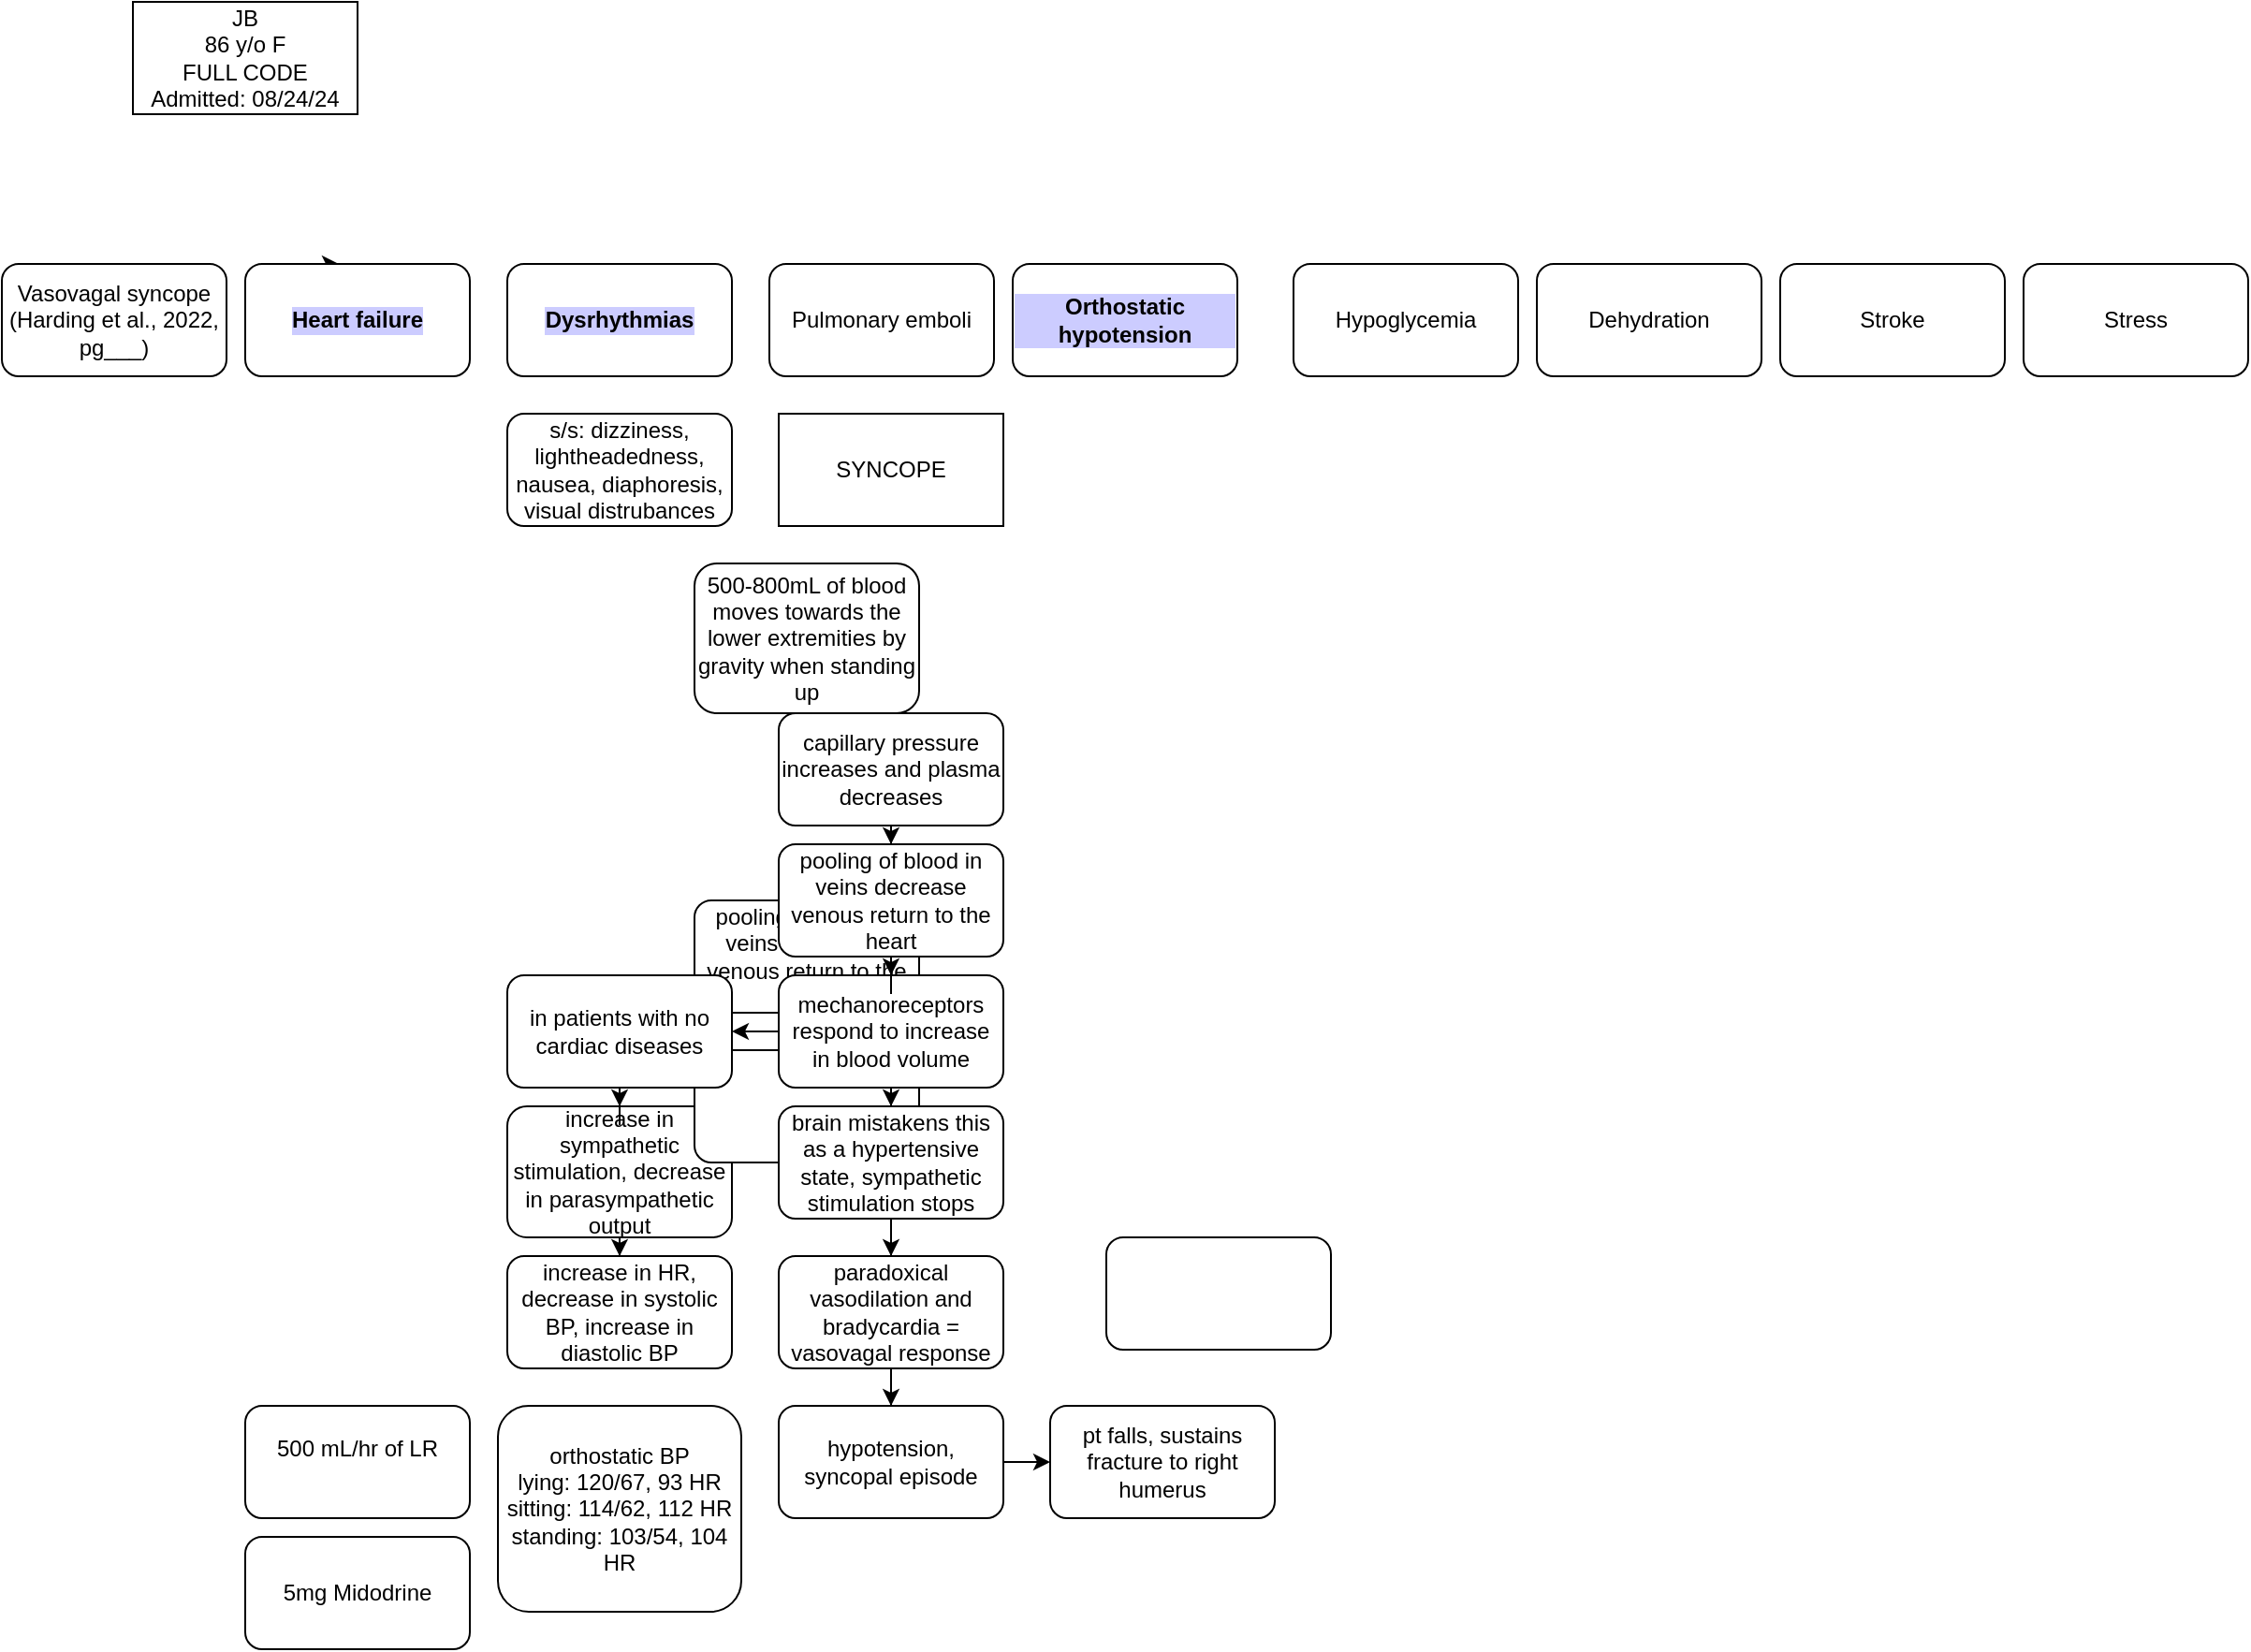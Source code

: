 <mxfile version="24.7.8">
  <diagram name="Page-1" id="JwKQs30fpyQAU54tK5lM">
    <mxGraphModel dx="1357" dy="881" grid="1" gridSize="10" guides="1" tooltips="1" connect="1" arrows="1" fold="1" page="1" pageScale="1" pageWidth="850" pageHeight="1100" math="0" shadow="0">
      <root>
        <mxCell id="0" />
        <mxCell id="1" parent="0" />
        <mxCell id="rDe-ku0naCSiRZYIw7cr-1" value="JB&lt;div&gt;86 y/o F&lt;/div&gt;&lt;div&gt;FULL CODE&lt;/div&gt;&lt;div&gt;Admitted: 08/24/24&lt;/div&gt;" style="rounded=0;whiteSpace=wrap;html=1;" parent="1" vertex="1">
          <mxGeometry x="80" y="40" width="120" height="60" as="geometry" />
        </mxCell>
        <mxCell id="rDe-ku0naCSiRZYIw7cr-2" value="SYNCOPE" style="rounded=0;whiteSpace=wrap;html=1;" parent="1" vertex="1">
          <mxGeometry x="425" y="260" width="120" height="60" as="geometry" />
        </mxCell>
        <mxCell id="rDe-ku0naCSiRZYIw7cr-3" value="Vasovagal syncope&lt;div&gt;(Harding et al., 2022, pg___)&lt;/div&gt;" style="rounded=1;whiteSpace=wrap;html=1;" parent="1" vertex="1">
          <mxGeometry x="10" y="180" width="120" height="60" as="geometry" />
        </mxCell>
        <mxCell id="rDe-ku0naCSiRZYIw7cr-7" style="edgeStyle=orthogonalEdgeStyle;rounded=0;orthogonalLoop=1;jettySize=auto;html=1;exitX=0.25;exitY=0;exitDx=0;exitDy=0;" parent="1" source="rDe-ku0naCSiRZYIw7cr-4" edge="1">
          <mxGeometry relative="1" as="geometry">
            <mxPoint x="190" y="180" as="targetPoint" />
          </mxGeometry>
        </mxCell>
        <mxCell id="rDe-ku0naCSiRZYIw7cr-4" value="Heart failure" style="rounded=1;whiteSpace=wrap;html=1;labelBackgroundColor=#CCCCFF;fontStyle=1" parent="1" vertex="1">
          <mxGeometry x="140" y="180" width="120" height="60" as="geometry" />
        </mxCell>
        <mxCell id="rDe-ku0naCSiRZYIw7cr-5" value="Dysrhythmias" style="rounded=1;whiteSpace=wrap;html=1;fontStyle=1;textShadow=0;labelBackgroundColor=#CCCCFF;" parent="1" vertex="1">
          <mxGeometry x="280" y="180" width="120" height="60" as="geometry" />
        </mxCell>
        <mxCell id="rDe-ku0naCSiRZYIw7cr-6" value="Pulmonary emboli" style="rounded=1;whiteSpace=wrap;html=1;" parent="1" vertex="1">
          <mxGeometry x="420" y="180" width="120" height="60" as="geometry" />
        </mxCell>
        <mxCell id="rDe-ku0naCSiRZYIw7cr-8" value="Stress" style="rounded=1;whiteSpace=wrap;html=1;" parent="1" vertex="1">
          <mxGeometry x="1090" y="180" width="120" height="60" as="geometry" />
        </mxCell>
        <mxCell id="rDe-ku0naCSiRZYIw7cr-9" value="Hypoglycemia" style="rounded=1;whiteSpace=wrap;html=1;" parent="1" vertex="1">
          <mxGeometry x="700" y="180" width="120" height="60" as="geometry" />
        </mxCell>
        <mxCell id="rDe-ku0naCSiRZYIw7cr-10" value="Dehydration" style="rounded=1;whiteSpace=wrap;html=1;" parent="1" vertex="1">
          <mxGeometry x="830" y="180" width="120" height="60" as="geometry" />
        </mxCell>
        <mxCell id="rDe-ku0naCSiRZYIw7cr-11" value="Stroke" style="rounded=1;whiteSpace=wrap;html=1;" parent="1" vertex="1">
          <mxGeometry x="960" y="180" width="120" height="60" as="geometry" />
        </mxCell>
        <mxCell id="rDe-ku0naCSiRZYIw7cr-12" value="Orthostatic hypotension" style="rounded=1;whiteSpace=wrap;html=1;fontStyle=1;labelBorderColor=none;labelBackgroundColor=#CCCCFF;" parent="1" vertex="1">
          <mxGeometry x="550" y="180" width="120" height="60" as="geometry" />
        </mxCell>
        <mxCell id="feBVgHe762FqVsPA2SjR-2" value="" style="edgeStyle=orthogonalEdgeStyle;rounded=0;orthogonalLoop=1;jettySize=auto;html=1;" edge="1" parent="1" source="rDe-ku0naCSiRZYIw7cr-13" target="feBVgHe762FqVsPA2SjR-1">
          <mxGeometry relative="1" as="geometry" />
        </mxCell>
        <mxCell id="rDe-ku0naCSiRZYIw7cr-13" value="500-800mL of blood moves towards the lower extremities by gravity when standing up" style="rounded=1;whiteSpace=wrap;html=1;" parent="1" vertex="1">
          <mxGeometry x="380" y="340" width="120" height="80" as="geometry" />
        </mxCell>
        <mxCell id="feBVgHe762FqVsPA2SjR-25" value="" style="edgeStyle=orthogonalEdgeStyle;rounded=0;orthogonalLoop=1;jettySize=auto;html=1;" edge="1" parent="1" source="feBVgHe762FqVsPA2SjR-1" target="feBVgHe762FqVsPA2SjR-16">
          <mxGeometry relative="1" as="geometry" />
        </mxCell>
        <mxCell id="feBVgHe762FqVsPA2SjR-4" value="" style="edgeStyle=orthogonalEdgeStyle;rounded=0;orthogonalLoop=1;jettySize=auto;html=1;" edge="1" parent="1" source="feBVgHe762FqVsPA2SjR-1" target="feBVgHe762FqVsPA2SjR-3">
          <mxGeometry relative="1" as="geometry" />
        </mxCell>
        <mxCell id="feBVgHe762FqVsPA2SjR-1" value="capillary pressure increases and plasma decreases" style="whiteSpace=wrap;html=1;rounded=1;" vertex="1" parent="1">
          <mxGeometry x="425" y="420" width="120" height="60" as="geometry" />
        </mxCell>
        <mxCell id="feBVgHe762FqVsPA2SjR-12" value="" style="edgeStyle=orthogonalEdgeStyle;rounded=0;orthogonalLoop=1;jettySize=auto;html=1;" edge="1" parent="1" source="feBVgHe762FqVsPA2SjR-9" target="feBVgHe762FqVsPA2SjR-11">
          <mxGeometry relative="1" as="geometry" />
        </mxCell>
        <mxCell id="feBVgHe762FqVsPA2SjR-6" value="" style="edgeStyle=orthogonalEdgeStyle;rounded=0;orthogonalLoop=1;jettySize=auto;html=1;" edge="1" parent="1" source="feBVgHe762FqVsPA2SjR-3" target="feBVgHe762FqVsPA2SjR-5">
          <mxGeometry relative="1" as="geometry" />
        </mxCell>
        <mxCell id="feBVgHe762FqVsPA2SjR-9" value="increase in sympathetic stimulation, decrease in parasympathetic output" style="whiteSpace=wrap;html=1;rounded=1;" vertex="1" parent="1">
          <mxGeometry x="280" y="630" width="120" height="70" as="geometry" />
        </mxCell>
        <mxCell id="feBVgHe762FqVsPA2SjR-3" value="pooling of blood in veins decreases venous return to the heart" style="whiteSpace=wrap;html=1;rounded=1;" vertex="1" parent="1">
          <mxGeometry x="380" y="520" width="120" height="60" as="geometry" />
        </mxCell>
        <mxCell id="feBVgHe762FqVsPA2SjR-11" value="increase in HR, decrease in systolic BP, increase in diastolic BP" style="whiteSpace=wrap;html=1;rounded=1;" vertex="1" parent="1">
          <mxGeometry x="280" y="710" width="120" height="60" as="geometry" />
        </mxCell>
        <mxCell id="feBVgHe762FqVsPA2SjR-5" value="" style="whiteSpace=wrap;html=1;rounded=1;" vertex="1" parent="1">
          <mxGeometry x="380" y="600" width="120" height="60" as="geometry" />
        </mxCell>
        <mxCell id="feBVgHe762FqVsPA2SjR-28" value="" style="edgeStyle=orthogonalEdgeStyle;rounded=0;orthogonalLoop=1;jettySize=auto;html=1;" edge="1" parent="1" source="feBVgHe762FqVsPA2SjR-7" target="feBVgHe762FqVsPA2SjR-20">
          <mxGeometry relative="1" as="geometry" />
        </mxCell>
        <mxCell id="feBVgHe762FqVsPA2SjR-30" value="" style="edgeStyle=orthogonalEdgeStyle;rounded=0;orthogonalLoop=1;jettySize=auto;html=1;" edge="1" parent="1" source="feBVgHe762FqVsPA2SjR-7" target="feBVgHe762FqVsPA2SjR-24">
          <mxGeometry relative="1" as="geometry" />
        </mxCell>
        <mxCell id="feBVgHe762FqVsPA2SjR-7" value="mechanoreceptors respond to increase in blood volume" style="whiteSpace=wrap;html=1;rounded=1;" vertex="1" parent="1">
          <mxGeometry x="425" y="560" width="120" height="60" as="geometry" />
        </mxCell>
        <mxCell id="feBVgHe762FqVsPA2SjR-27" value="" style="edgeStyle=orthogonalEdgeStyle;rounded=0;orthogonalLoop=1;jettySize=auto;html=1;" edge="1" parent="1" source="feBVgHe762FqVsPA2SjR-16" target="feBVgHe762FqVsPA2SjR-7">
          <mxGeometry relative="1" as="geometry" />
        </mxCell>
        <mxCell id="feBVgHe762FqVsPA2SjR-16" value="pooling of blood in veins decrease venous return to the heart" style="whiteSpace=wrap;html=1;rounded=1;" vertex="1" parent="1">
          <mxGeometry x="425" y="490" width="120" height="60" as="geometry" />
        </mxCell>
        <mxCell id="feBVgHe762FqVsPA2SjR-23" value="" style="edgeStyle=orthogonalEdgeStyle;rounded=0;orthogonalLoop=1;jettySize=auto;html=1;" edge="1" parent="1" source="feBVgHe762FqVsPA2SjR-20" target="feBVgHe762FqVsPA2SjR-22">
          <mxGeometry relative="1" as="geometry" />
        </mxCell>
        <mxCell id="feBVgHe762FqVsPA2SjR-20" value="brain mistakens this as a hypertensive state, sympathetic stimulation stops" style="whiteSpace=wrap;html=1;rounded=1;" vertex="1" parent="1">
          <mxGeometry x="425" y="630" width="120" height="60" as="geometry" />
        </mxCell>
        <mxCell id="feBVgHe762FqVsPA2SjR-36" value="" style="edgeStyle=orthogonalEdgeStyle;rounded=0;orthogonalLoop=1;jettySize=auto;html=1;" edge="1" parent="1" source="feBVgHe762FqVsPA2SjR-22" target="feBVgHe762FqVsPA2SjR-35">
          <mxGeometry relative="1" as="geometry" />
        </mxCell>
        <mxCell id="feBVgHe762FqVsPA2SjR-22" value="paradoxical vasodilation and bradycardia = vasovagal response" style="whiteSpace=wrap;html=1;rounded=1;" vertex="1" parent="1">
          <mxGeometry x="425" y="710" width="120" height="60" as="geometry" />
        </mxCell>
        <mxCell id="feBVgHe762FqVsPA2SjR-33" value="" style="edgeStyle=orthogonalEdgeStyle;rounded=0;orthogonalLoop=1;jettySize=auto;html=1;" edge="1" parent="1" source="feBVgHe762FqVsPA2SjR-24" target="feBVgHe762FqVsPA2SjR-9">
          <mxGeometry relative="1" as="geometry" />
        </mxCell>
        <mxCell id="feBVgHe762FqVsPA2SjR-24" value="in patients with no cardiac diseases" style="rounded=1;whiteSpace=wrap;html=1;" vertex="1" parent="1">
          <mxGeometry x="280" y="560" width="120" height="60" as="geometry" />
        </mxCell>
        <mxCell id="feBVgHe762FqVsPA2SjR-31" value="s/s: dizziness, lightheadedness, nausea, diaphoresis, visual distrubances" style="rounded=1;whiteSpace=wrap;html=1;" vertex="1" parent="1">
          <mxGeometry x="280" y="260" width="120" height="60" as="geometry" />
        </mxCell>
        <mxCell id="feBVgHe762FqVsPA2SjR-32" value="orthostatic BP&lt;div&gt;lying: 120/67, 93 HR&lt;/div&gt;&lt;div&gt;sitting: 114/62, 112 HR&lt;/div&gt;&lt;div&gt;standing: 103/54, 104 HR&lt;/div&gt;" style="rounded=1;whiteSpace=wrap;html=1;" vertex="1" parent="1">
          <mxGeometry x="275" y="790" width="130" height="110" as="geometry" />
        </mxCell>
        <mxCell id="feBVgHe762FqVsPA2SjR-34" value="500 mL/hr of LR&lt;div&gt;&lt;br&gt;&lt;/div&gt;" style="rounded=1;whiteSpace=wrap;html=1;" vertex="1" parent="1">
          <mxGeometry x="140" y="790" width="120" height="60" as="geometry" />
        </mxCell>
        <mxCell id="feBVgHe762FqVsPA2SjR-39" value="" style="edgeStyle=orthogonalEdgeStyle;rounded=0;orthogonalLoop=1;jettySize=auto;html=1;" edge="1" parent="1" source="feBVgHe762FqVsPA2SjR-35" target="feBVgHe762FqVsPA2SjR-38">
          <mxGeometry relative="1" as="geometry" />
        </mxCell>
        <mxCell id="feBVgHe762FqVsPA2SjR-35" value="hypotension, syncopal episode" style="whiteSpace=wrap;html=1;rounded=1;" vertex="1" parent="1">
          <mxGeometry x="425" y="790" width="120" height="60" as="geometry" />
        </mxCell>
        <mxCell id="feBVgHe762FqVsPA2SjR-37" value="5mg Midodrine" style="rounded=1;whiteSpace=wrap;html=1;" vertex="1" parent="1">
          <mxGeometry x="140" y="860" width="120" height="60" as="geometry" />
        </mxCell>
        <mxCell id="feBVgHe762FqVsPA2SjR-38" value="pt falls, sustains fracture to right humerus" style="rounded=1;whiteSpace=wrap;html=1;" vertex="1" parent="1">
          <mxGeometry x="570" y="790" width="120" height="60" as="geometry" />
        </mxCell>
        <mxCell id="feBVgHe762FqVsPA2SjR-40" value="" style="rounded=1;whiteSpace=wrap;html=1;" vertex="1" parent="1">
          <mxGeometry x="600" y="700" width="120" height="60" as="geometry" />
        </mxCell>
      </root>
    </mxGraphModel>
  </diagram>
</mxfile>
